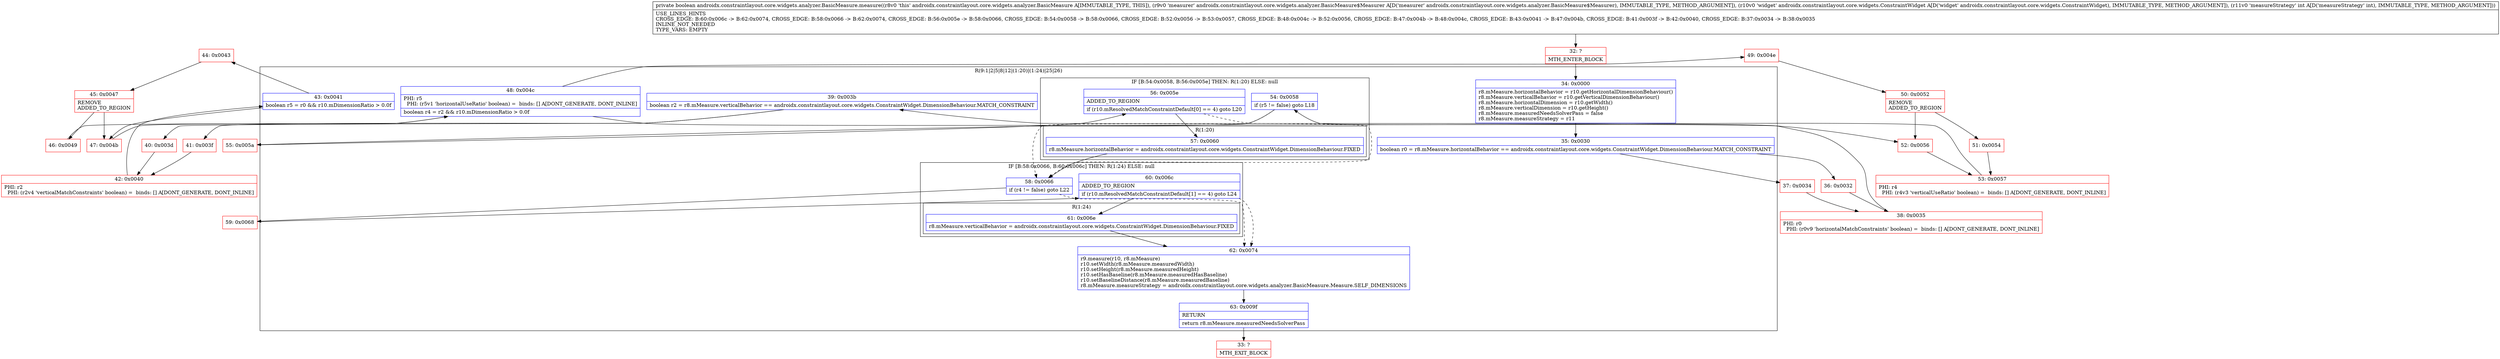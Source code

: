 digraph "CFG forandroidx.constraintlayout.core.widgets.analyzer.BasicMeasure.measure(Landroidx\/constraintlayout\/core\/widgets\/analyzer\/BasicMeasure$Measurer;Landroidx\/constraintlayout\/core\/widgets\/ConstraintWidget;I)Z" {
subgraph cluster_Region_361290511 {
label = "R(9:1|2|5|8|12|(1:20)|(1:24)|25|26)";
node [shape=record,color=blue];
Node_34 [shape=record,label="{34\:\ 0x0000|r8.mMeasure.horizontalBehavior = r10.getHorizontalDimensionBehaviour()\lr8.mMeasure.verticalBehavior = r10.getVerticalDimensionBehaviour()\lr8.mMeasure.horizontalDimension = r10.getWidth()\lr8.mMeasure.verticalDimension = r10.getHeight()\lr8.mMeasure.measuredNeedsSolverPass = false\lr8.mMeasure.measureStrategy = r11\l}"];
Node_35 [shape=record,label="{35\:\ 0x0030|boolean r0 = r8.mMeasure.horizontalBehavior == androidx.constraintlayout.core.widgets.ConstraintWidget.DimensionBehaviour.MATCH_CONSTRAINT\l}"];
Node_39 [shape=record,label="{39\:\ 0x003b|boolean r2 = r8.mMeasure.verticalBehavior == androidx.constraintlayout.core.widgets.ConstraintWidget.DimensionBehaviour.MATCH_CONSTRAINT\l}"];
Node_43 [shape=record,label="{43\:\ 0x0041|boolean r5 = r0 && r10.mDimensionRatio \> 0.0f\l}"];
Node_48 [shape=record,label="{48\:\ 0x004c|PHI: r5 \l  PHI: (r5v1 'horizontalUseRatio' boolean) =  binds: [] A[DONT_GENERATE, DONT_INLINE]\l|boolean r4 = r2 && r10.mDimensionRatio \> 0.0f\l}"];
subgraph cluster_IfRegion_1403873953 {
label = "IF [B:54:0x0058, B:56:0x005e] THEN: R(1:20) ELSE: null";
node [shape=record,color=blue];
Node_54 [shape=record,label="{54\:\ 0x0058|if (r5 != false) goto L18\l}"];
Node_56 [shape=record,label="{56\:\ 0x005e|ADDED_TO_REGION\l|if (r10.mResolvedMatchConstraintDefault[0] == 4) goto L20\l}"];
subgraph cluster_Region_876797184 {
label = "R(1:20)";
node [shape=record,color=blue];
Node_57 [shape=record,label="{57\:\ 0x0060|r8.mMeasure.horizontalBehavior = androidx.constraintlayout.core.widgets.ConstraintWidget.DimensionBehaviour.FIXED\l}"];
}
}
subgraph cluster_IfRegion_227105685 {
label = "IF [B:58:0x0066, B:60:0x006c] THEN: R(1:24) ELSE: null";
node [shape=record,color=blue];
Node_58 [shape=record,label="{58\:\ 0x0066|if (r4 != false) goto L22\l}"];
Node_60 [shape=record,label="{60\:\ 0x006c|ADDED_TO_REGION\l|if (r10.mResolvedMatchConstraintDefault[1] == 4) goto L24\l}"];
subgraph cluster_Region_185753020 {
label = "R(1:24)";
node [shape=record,color=blue];
Node_61 [shape=record,label="{61\:\ 0x006e|r8.mMeasure.verticalBehavior = androidx.constraintlayout.core.widgets.ConstraintWidget.DimensionBehaviour.FIXED\l}"];
}
}
Node_62 [shape=record,label="{62\:\ 0x0074|r9.measure(r10, r8.mMeasure)\lr10.setWidth(r8.mMeasure.measuredWidth)\lr10.setHeight(r8.mMeasure.measuredHeight)\lr10.setHasBaseline(r8.mMeasure.measuredHasBaseline)\lr10.setBaselineDistance(r8.mMeasure.measuredBaseline)\lr8.mMeasure.measureStrategy = androidx.constraintlayout.core.widgets.analyzer.BasicMeasure.Measure.SELF_DIMENSIONS\l}"];
Node_63 [shape=record,label="{63\:\ 0x009f|RETURN\l|return r8.mMeasure.measuredNeedsSolverPass\l}"];
}
Node_32 [shape=record,color=red,label="{32\:\ ?|MTH_ENTER_BLOCK\l}"];
Node_36 [shape=record,color=red,label="{36\:\ 0x0032}"];
Node_38 [shape=record,color=red,label="{38\:\ 0x0035|PHI: r0 \l  PHI: (r0v9 'horizontalMatchConstraints' boolean) =  binds: [] A[DONT_GENERATE, DONT_INLINE]\l}"];
Node_40 [shape=record,color=red,label="{40\:\ 0x003d}"];
Node_42 [shape=record,color=red,label="{42\:\ 0x0040|PHI: r2 \l  PHI: (r2v4 'verticalMatchConstraints' boolean) =  binds: [] A[DONT_GENERATE, DONT_INLINE]\l}"];
Node_44 [shape=record,color=red,label="{44\:\ 0x0043}"];
Node_45 [shape=record,color=red,label="{45\:\ 0x0047|REMOVE\lADDED_TO_REGION\l}"];
Node_46 [shape=record,color=red,label="{46\:\ 0x0049}"];
Node_49 [shape=record,color=red,label="{49\:\ 0x004e}"];
Node_50 [shape=record,color=red,label="{50\:\ 0x0052|REMOVE\lADDED_TO_REGION\l}"];
Node_51 [shape=record,color=red,label="{51\:\ 0x0054}"];
Node_53 [shape=record,color=red,label="{53\:\ 0x0057|PHI: r4 \l  PHI: (r4v3 'verticalUseRatio' boolean) =  binds: [] A[DONT_GENERATE, DONT_INLINE]\l}"];
Node_55 [shape=record,color=red,label="{55\:\ 0x005a}"];
Node_59 [shape=record,color=red,label="{59\:\ 0x0068}"];
Node_33 [shape=record,color=red,label="{33\:\ ?|MTH_EXIT_BLOCK\l}"];
Node_52 [shape=record,color=red,label="{52\:\ 0x0056}"];
Node_47 [shape=record,color=red,label="{47\:\ 0x004b}"];
Node_41 [shape=record,color=red,label="{41\:\ 0x003f}"];
Node_37 [shape=record,color=red,label="{37\:\ 0x0034}"];
MethodNode[shape=record,label="{private boolean androidx.constraintlayout.core.widgets.analyzer.BasicMeasure.measure((r8v0 'this' androidx.constraintlayout.core.widgets.analyzer.BasicMeasure A[IMMUTABLE_TYPE, THIS]), (r9v0 'measurer' androidx.constraintlayout.core.widgets.analyzer.BasicMeasure$Measurer A[D('measurer' androidx.constraintlayout.core.widgets.analyzer.BasicMeasure$Measurer), IMMUTABLE_TYPE, METHOD_ARGUMENT]), (r10v0 'widget' androidx.constraintlayout.core.widgets.ConstraintWidget A[D('widget' androidx.constraintlayout.core.widgets.ConstraintWidget), IMMUTABLE_TYPE, METHOD_ARGUMENT]), (r11v0 'measureStrategy' int A[D('measureStrategy' int), IMMUTABLE_TYPE, METHOD_ARGUMENT]))  | USE_LINES_HINTS\lCROSS_EDGE: B:60:0x006c \-\> B:62:0x0074, CROSS_EDGE: B:58:0x0066 \-\> B:62:0x0074, CROSS_EDGE: B:56:0x005e \-\> B:58:0x0066, CROSS_EDGE: B:54:0x0058 \-\> B:58:0x0066, CROSS_EDGE: B:52:0x0056 \-\> B:53:0x0057, CROSS_EDGE: B:48:0x004c \-\> B:52:0x0056, CROSS_EDGE: B:47:0x004b \-\> B:48:0x004c, CROSS_EDGE: B:43:0x0041 \-\> B:47:0x004b, CROSS_EDGE: B:41:0x003f \-\> B:42:0x0040, CROSS_EDGE: B:37:0x0034 \-\> B:38:0x0035\lINLINE_NOT_NEEDED\lTYPE_VARS: EMPTY\l}"];
MethodNode -> Node_32;Node_34 -> Node_35;
Node_35 -> Node_36;
Node_35 -> Node_37;
Node_39 -> Node_40;
Node_39 -> Node_41;
Node_43 -> Node_44;
Node_43 -> Node_47;
Node_48 -> Node_49;
Node_48 -> Node_52;
Node_54 -> Node_55;
Node_54 -> Node_58[style=dashed];
Node_56 -> Node_57;
Node_56 -> Node_58[style=dashed];
Node_57 -> Node_58;
Node_58 -> Node_59;
Node_58 -> Node_62[style=dashed];
Node_60 -> Node_61;
Node_60 -> Node_62[style=dashed];
Node_61 -> Node_62;
Node_62 -> Node_63;
Node_63 -> Node_33;
Node_32 -> Node_34;
Node_36 -> Node_38;
Node_38 -> Node_39;
Node_40 -> Node_42;
Node_42 -> Node_43;
Node_44 -> Node_45;
Node_45 -> Node_46;
Node_45 -> Node_47;
Node_46 -> Node_48;
Node_49 -> Node_50;
Node_50 -> Node_51;
Node_50 -> Node_52;
Node_51 -> Node_53;
Node_53 -> Node_54;
Node_55 -> Node_56;
Node_59 -> Node_60;
Node_52 -> Node_53;
Node_47 -> Node_48;
Node_41 -> Node_42;
Node_37 -> Node_38;
}

